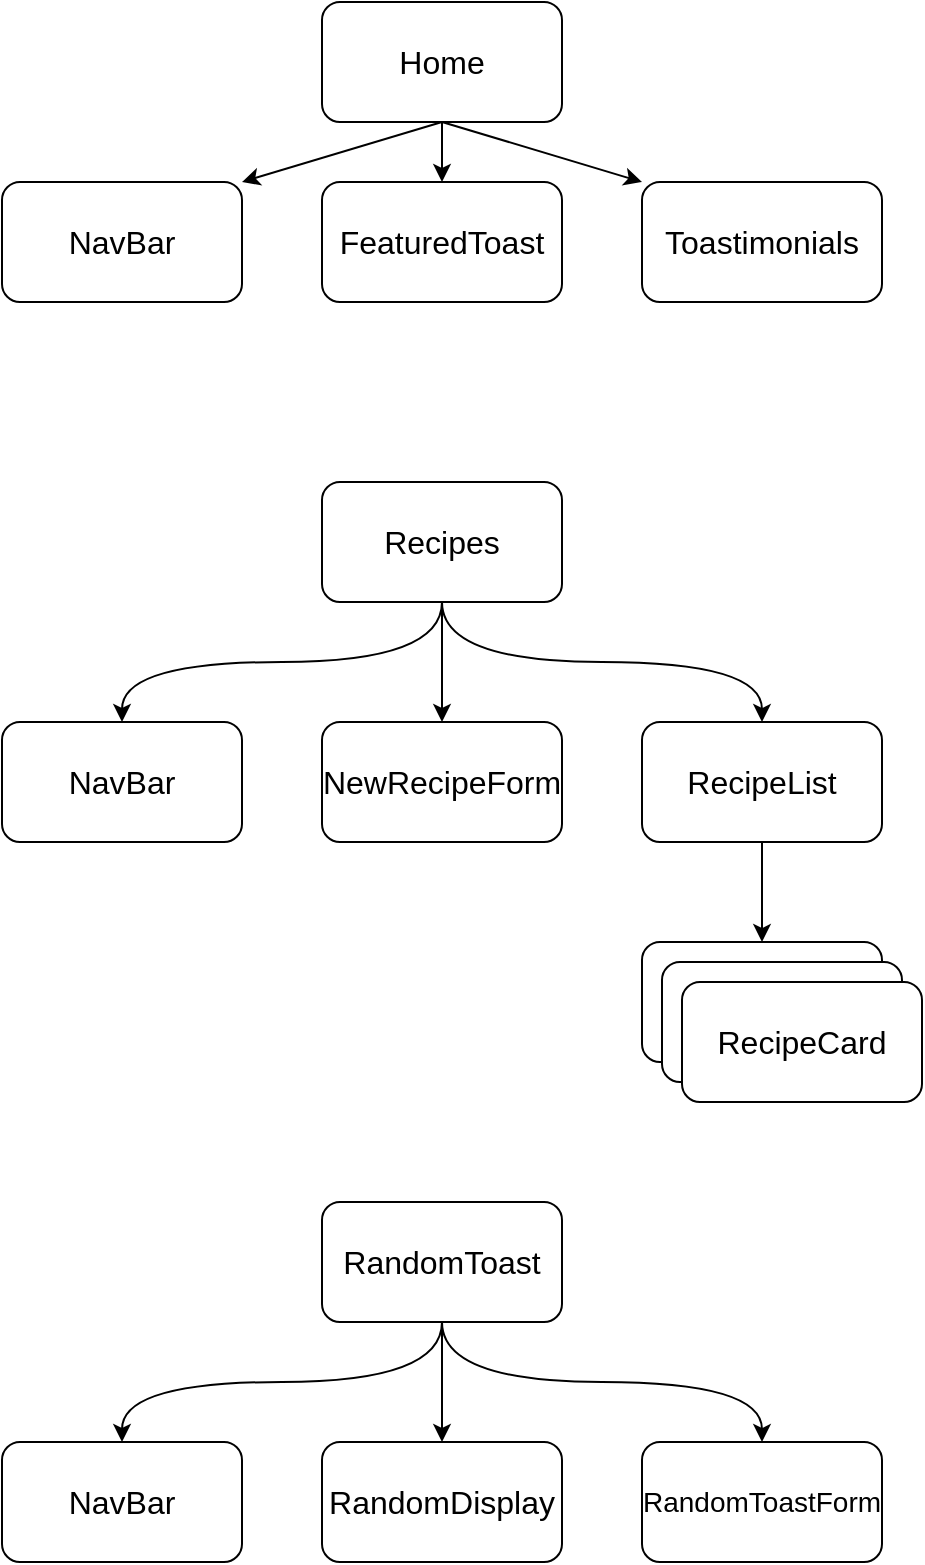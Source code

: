 <mxfile>
    <diagram id="NlrknVpyJGYvvjDeilCZ" name="Page-1">
        <mxGraphModel dx="968" dy="473" grid="1" gridSize="10" guides="1" tooltips="1" connect="1" arrows="1" fold="1" page="1" pageScale="1" pageWidth="850" pageHeight="1100" math="0" shadow="0">
            <root>
                <mxCell id="0"/>
                <mxCell id="1" parent="0"/>
                <mxCell id="6" style="edgeStyle=none;html=1;entryX=1;entryY=0;entryDx=0;entryDy=0;fontSize=18;exitX=0.5;exitY=1;exitDx=0;exitDy=0;" edge="1" parent="1" source="2" target="3">
                    <mxGeometry relative="1" as="geometry">
                        <mxPoint x="380" y="120" as="sourcePoint"/>
                    </mxGeometry>
                </mxCell>
                <mxCell id="7" style="edgeStyle=none;html=1;exitX=0.5;exitY=1;exitDx=0;exitDy=0;entryX=0.5;entryY=0;entryDx=0;entryDy=0;fontSize=18;" edge="1" parent="1" source="2" target="4">
                    <mxGeometry relative="1" as="geometry"/>
                </mxCell>
                <mxCell id="8" style="edgeStyle=none;html=1;exitX=0.5;exitY=1;exitDx=0;exitDy=0;entryX=0;entryY=0;entryDx=0;entryDy=0;fontSize=18;" edge="1" parent="1" source="2" target="5">
                    <mxGeometry relative="1" as="geometry"/>
                </mxCell>
                <mxCell id="2" value="&lt;font size=&quot;3&quot;&gt;Home&lt;/font&gt;" style="rounded=1;whiteSpace=wrap;html=1;" parent="1" vertex="1">
                    <mxGeometry x="320" y="40" width="120" height="60" as="geometry"/>
                </mxCell>
                <mxCell id="3" value="&lt;font size=&quot;3&quot;&gt;NavBar&lt;/font&gt;" style="rounded=1;whiteSpace=wrap;html=1;" vertex="1" parent="1">
                    <mxGeometry x="160" y="130" width="120" height="60" as="geometry"/>
                </mxCell>
                <mxCell id="4" value="&lt;font size=&quot;3&quot;&gt;FeaturedToast&lt;/font&gt;" style="rounded=1;whiteSpace=wrap;html=1;" vertex="1" parent="1">
                    <mxGeometry x="320" y="130" width="120" height="60" as="geometry"/>
                </mxCell>
                <mxCell id="5" value="&lt;font size=&quot;3&quot;&gt;Toastimonials&lt;/font&gt;" style="rounded=1;whiteSpace=wrap;html=1;" vertex="1" parent="1">
                    <mxGeometry x="480" y="130" width="120" height="60" as="geometry"/>
                </mxCell>
                <mxCell id="12" style="edgeStyle=orthogonalEdgeStyle;curved=1;html=1;exitX=0.5;exitY=1;exitDx=0;exitDy=0;entryX=0.5;entryY=0;entryDx=0;entryDy=0;fontSize=18;" edge="1" parent="1" source="9" target="10">
                    <mxGeometry relative="1" as="geometry"/>
                </mxCell>
                <mxCell id="18" style="edgeStyle=orthogonalEdgeStyle;curved=1;html=1;exitX=0.5;exitY=1;exitDx=0;exitDy=0;entryX=0.5;entryY=0;entryDx=0;entryDy=0;fontSize=18;" edge="1" parent="1" source="9" target="13">
                    <mxGeometry relative="1" as="geometry"/>
                </mxCell>
                <mxCell id="19" style="edgeStyle=orthogonalEdgeStyle;curved=1;html=1;exitX=0.5;exitY=1;exitDx=0;exitDy=0;entryX=0.5;entryY=0;entryDx=0;entryDy=0;fontSize=18;" edge="1" parent="1" source="9" target="14">
                    <mxGeometry relative="1" as="geometry"/>
                </mxCell>
                <mxCell id="9" value="&lt;font size=&quot;3&quot;&gt;Recipes&lt;/font&gt;" style="rounded=1;whiteSpace=wrap;html=1;" vertex="1" parent="1">
                    <mxGeometry x="320" y="280" width="120" height="60" as="geometry"/>
                </mxCell>
                <mxCell id="10" value="&lt;font size=&quot;3&quot;&gt;NavBar&lt;/font&gt;" style="rounded=1;whiteSpace=wrap;html=1;" vertex="1" parent="1">
                    <mxGeometry x="160" y="400" width="120" height="60" as="geometry"/>
                </mxCell>
                <mxCell id="13" value="&lt;font size=&quot;3&quot;&gt;NewRecipeForm&lt;br&gt;&lt;/font&gt;" style="rounded=1;whiteSpace=wrap;html=1;" vertex="1" parent="1">
                    <mxGeometry x="320" y="400" width="120" height="60" as="geometry"/>
                </mxCell>
                <mxCell id="20" style="edgeStyle=orthogonalEdgeStyle;curved=1;html=1;exitX=0.5;exitY=1;exitDx=0;exitDy=0;entryX=0.5;entryY=0;entryDx=0;entryDy=0;fontSize=18;" edge="1" parent="1" source="14" target="15">
                    <mxGeometry relative="1" as="geometry"/>
                </mxCell>
                <mxCell id="14" value="&lt;font size=&quot;3&quot;&gt;RecipeList&lt;br&gt;&lt;/font&gt;" style="rounded=1;whiteSpace=wrap;html=1;" vertex="1" parent="1">
                    <mxGeometry x="480" y="400" width="120" height="60" as="geometry"/>
                </mxCell>
                <mxCell id="15" value="&lt;font size=&quot;3&quot;&gt;RecipeList&lt;br&gt;&lt;/font&gt;" style="rounded=1;whiteSpace=wrap;html=1;" vertex="1" parent="1">
                    <mxGeometry x="480" y="510" width="120" height="60" as="geometry"/>
                </mxCell>
                <mxCell id="16" value="&lt;font size=&quot;3&quot;&gt;RecipeList&lt;br&gt;&lt;/font&gt;" style="rounded=1;whiteSpace=wrap;html=1;" vertex="1" parent="1">
                    <mxGeometry x="490" y="520" width="120" height="60" as="geometry"/>
                </mxCell>
                <mxCell id="17" value="&lt;font size=&quot;3&quot;&gt;RecipeCard&lt;br&gt;&lt;/font&gt;" style="rounded=1;whiteSpace=wrap;html=1;" vertex="1" parent="1">
                    <mxGeometry x="500" y="530" width="120" height="60" as="geometry"/>
                </mxCell>
                <mxCell id="23" style="edgeStyle=orthogonalEdgeStyle;curved=1;html=1;exitX=0.5;exitY=1;exitDx=0;exitDy=0;entryX=0.5;entryY=0;entryDx=0;entryDy=0;fontSize=18;" edge="1" parent="1" source="21" target="22">
                    <mxGeometry relative="1" as="geometry"/>
                </mxCell>
                <mxCell id="26" style="edgeStyle=orthogonalEdgeStyle;curved=1;html=1;exitX=0.5;exitY=1;exitDx=0;exitDy=0;entryX=0.5;entryY=0;entryDx=0;entryDy=0;fontSize=18;" edge="1" parent="1" source="21" target="24">
                    <mxGeometry relative="1" as="geometry"/>
                </mxCell>
                <mxCell id="27" style="edgeStyle=orthogonalEdgeStyle;curved=1;html=1;exitX=0.5;exitY=1;exitDx=0;exitDy=0;entryX=0.5;entryY=0;entryDx=0;entryDy=0;fontSize=18;" edge="1" parent="1" source="21" target="25">
                    <mxGeometry relative="1" as="geometry"/>
                </mxCell>
                <mxCell id="21" value="&lt;font size=&quot;3&quot;&gt;RandomToast&lt;/font&gt;" style="rounded=1;whiteSpace=wrap;html=1;" vertex="1" parent="1">
                    <mxGeometry x="320" y="640" width="120" height="60" as="geometry"/>
                </mxCell>
                <mxCell id="22" value="&lt;font size=&quot;3&quot;&gt;NavBar&lt;/font&gt;" style="rounded=1;whiteSpace=wrap;html=1;" vertex="1" parent="1">
                    <mxGeometry x="160" y="760" width="120" height="60" as="geometry"/>
                </mxCell>
                <mxCell id="24" value="&lt;font size=&quot;3&quot;&gt;RandomDisplay&lt;/font&gt;" style="rounded=1;whiteSpace=wrap;html=1;" vertex="1" parent="1">
                    <mxGeometry x="320" y="760" width="120" height="60" as="geometry"/>
                </mxCell>
                <mxCell id="25" value="&lt;font style=&quot;font-size: 14px&quot;&gt;RandomToastForm&lt;/font&gt;" style="rounded=1;whiteSpace=wrap;html=1;" vertex="1" parent="1">
                    <mxGeometry x="480" y="760" width="120" height="60" as="geometry"/>
                </mxCell>
            </root>
        </mxGraphModel>
    </diagram>
</mxfile>